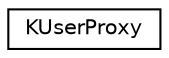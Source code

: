 digraph "Graphical Class Hierarchy"
{
  edge [fontname="Helvetica",fontsize="10",labelfontname="Helvetica",labelfontsize="10"];
  node [fontname="Helvetica",fontsize="10",shape=record];
  rankdir="LR";
  Node0 [label="KUserProxy",height=0.2,width=0.4,color="black", fillcolor="white", style="filled",URL="$classKUserProxy.html",tooltip="KUserProxy (exposed as KUser to the QML runtime) is an object allowing read-only access to the user&#39;s..."];
}
